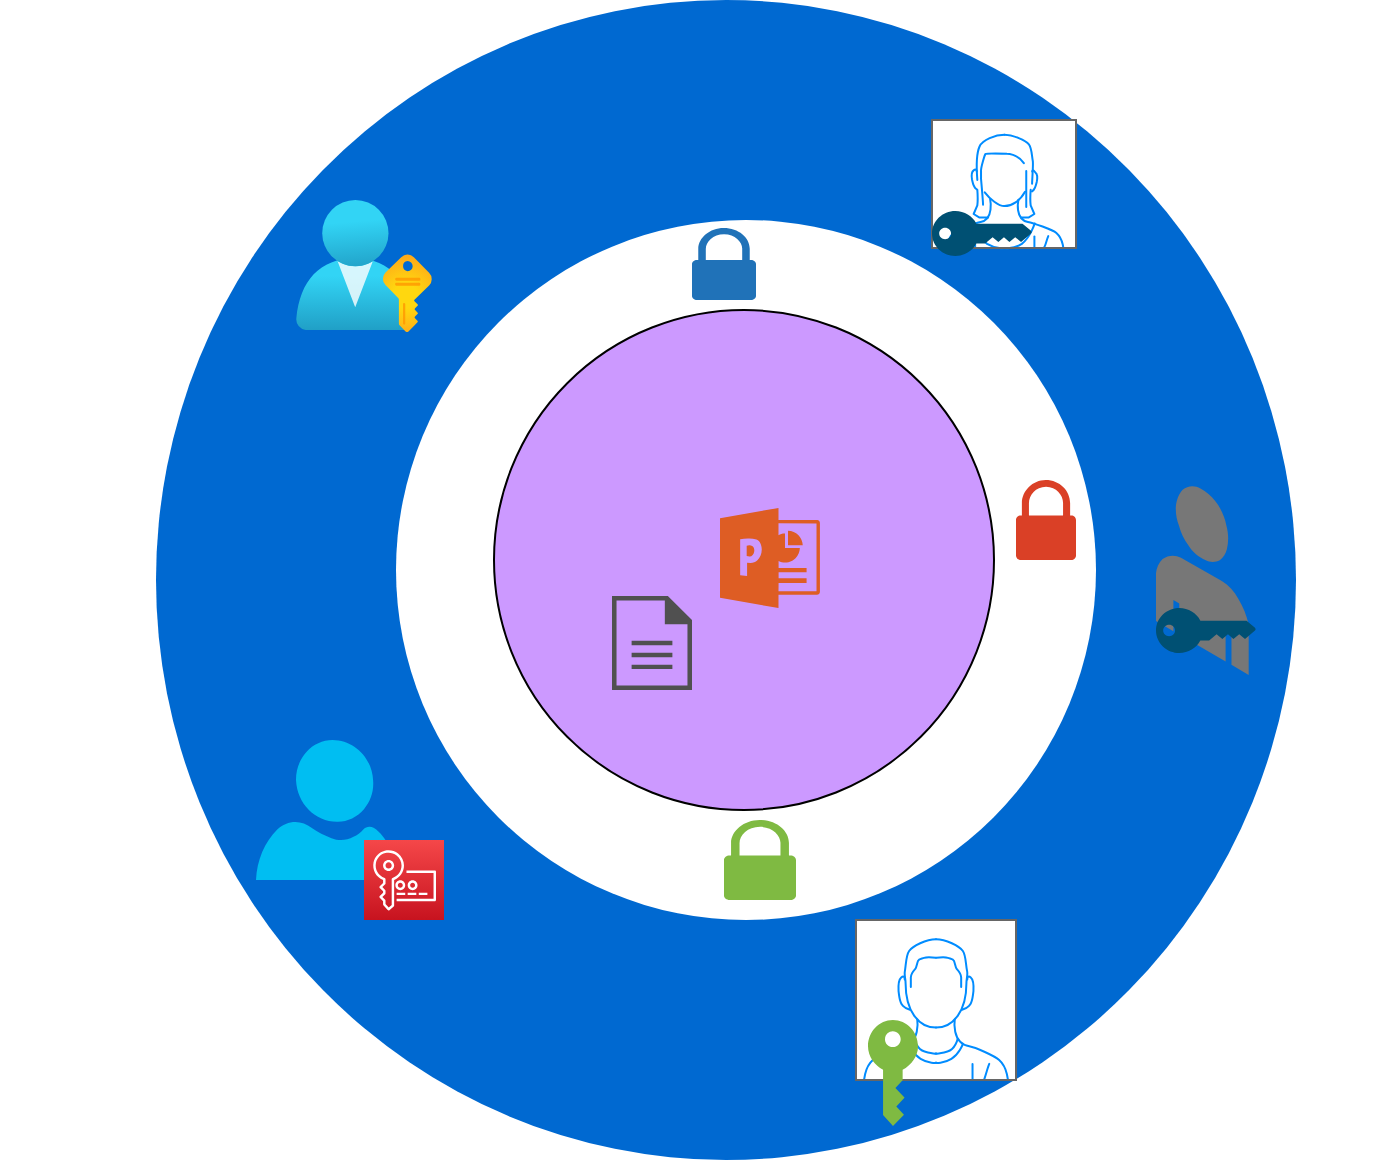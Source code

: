 <mxfile version="15.8.2" type="github">
  <diagram name="Page-1" id="3e8102d1-ef87-2e61-34e1-82d9a586fe2e">
    <mxGraphModel dx="946" dy="589" grid="1" gridSize="10" guides="1" tooltips="1" connect="1" arrows="1" fold="1" page="1" pageScale="1" pageWidth="1100" pageHeight="850" background="none" math="0" shadow="0">
      <root>
        <mxCell id="0" />
        <mxCell id="1" parent="0" />
        <mxCell id="70666756c84bb93c-1" value="" style="ellipse;whiteSpace=wrap;html=1;rounded=0;shadow=0;comic=0;strokeWidth=1;fontFamily=Verdana;fontSize=14;strokeColor=none;fillColor=#0069D1;" parent="1" vertex="1">
          <mxGeometry x="250" y="80" width="570" height="580" as="geometry" />
        </mxCell>
        <mxCell id="70666756c84bb93c-2" value="" style="ellipse;whiteSpace=wrap;html=1;rounded=0;shadow=0;comic=0;strokeWidth=1;fontFamily=Verdana;fontSize=22;strokeColor=none;fillColor=#ffffff;fontColor=#0069D1;fontStyle=1" parent="1" vertex="1">
          <mxGeometry x="370" y="190" width="350" height="350" as="geometry" />
        </mxCell>
        <mxCell id="x3NgYkP0MZVID1S3G_IZ-7" value="" style="aspect=fixed;html=1;points=[];align=center;image;fontSize=12;image=img/lib/azure2/azure_stack/User_Subscriptions.svg;" vertex="1" parent="1">
          <mxGeometry x="320" y="180" width="68" height="66" as="geometry" />
        </mxCell>
        <mxCell id="x3NgYkP0MZVID1S3G_IZ-10" value="" style="verticalLabelPosition=bottom;html=1;verticalAlign=top;align=center;strokeColor=none;fillColor=#00BEF2;shape=mxgraph.azure.user;" vertex="1" parent="1">
          <mxGeometry x="300" y="450" width="70" height="70" as="geometry" />
        </mxCell>
        <mxCell id="x3NgYkP0MZVID1S3G_IZ-11" value="" style="verticalLabelPosition=bottom;shadow=0;dashed=0;align=center;html=1;verticalAlign=top;strokeWidth=1;shape=mxgraph.mockup.containers.userFemale;strokeColor=#666666;strokeColor2=#008cff;" vertex="1" parent="1">
          <mxGeometry x="638" y="140" width="72" height="64" as="geometry" />
        </mxCell>
        <mxCell id="x3NgYkP0MZVID1S3G_IZ-12" value="" style="verticalLabelPosition=bottom;shadow=0;dashed=0;align=center;html=1;verticalAlign=top;strokeWidth=1;shape=mxgraph.mockup.containers.userMale;strokeColor=#666666;strokeColor2=#008cff;" vertex="1" parent="1">
          <mxGeometry x="600" y="540" width="80" height="80" as="geometry" />
        </mxCell>
        <mxCell id="x3NgYkP0MZVID1S3G_IZ-13" value="" style="verticalLabelPosition=bottom;html=1;verticalAlign=top;strokeWidth=1;align=center;outlineConnect=0;dashed=0;outlineConnect=0;shape=mxgraph.aws3d.end_user;strokeColor=none;fillColor=#777777;aspect=fixed;" vertex="1" parent="1">
          <mxGeometry x="750" y="322.5" width="46.34" height="95" as="geometry" />
        </mxCell>
        <mxCell id="x3NgYkP0MZVID1S3G_IZ-14" value="" style="points=[[0,0.5,0],[0.24,0,0],[0.5,0.28,0],[0.995,0.475,0],[0.5,0.72,0],[0.24,1,0]];verticalLabelPosition=bottom;sketch=0;html=1;verticalAlign=top;aspect=fixed;align=center;pointerEvents=1;shape=mxgraph.cisco19.key;fillColor=#005073;strokeColor=none;" vertex="1" parent="1">
          <mxGeometry x="638" y="185.5" width="50" height="22.5" as="geometry" />
        </mxCell>
        <mxCell id="x3NgYkP0MZVID1S3G_IZ-15" value="" style="points=[[0,0.5,0],[0.24,0,0],[0.5,0.28,0],[0.995,0.475,0],[0.5,0.72,0],[0.24,1,0]];verticalLabelPosition=bottom;sketch=0;html=1;verticalAlign=top;aspect=fixed;align=center;pointerEvents=1;shape=mxgraph.cisco19.key;fillColor=#005073;strokeColor=none;" vertex="1" parent="1">
          <mxGeometry x="750" y="384" width="50" height="22.5" as="geometry" />
        </mxCell>
        <mxCell id="x3NgYkP0MZVID1S3G_IZ-17" value="" style="sketch=0;points=[[0,0,0],[0.25,0,0],[0.5,0,0],[0.75,0,0],[1,0,0],[0,1,0],[0.25,1,0],[0.5,1,0],[0.75,1,0],[1,1,0],[0,0.25,0],[0,0.5,0],[0,0.75,0],[1,0.25,0],[1,0.5,0],[1,0.75,0]];outlineConnect=0;fontColor=#232F3E;gradientColor=#F54749;gradientDirection=north;fillColor=#C7131F;strokeColor=#ffffff;dashed=0;verticalLabelPosition=bottom;verticalAlign=top;align=center;html=1;fontSize=12;fontStyle=0;aspect=fixed;shape=mxgraph.aws4.resourceIcon;resIcon=mxgraph.aws4.key_management_service;" vertex="1" parent="1">
          <mxGeometry x="354" y="500" width="40" height="40" as="geometry" />
        </mxCell>
        <mxCell id="x3NgYkP0MZVID1S3G_IZ-18" value="" style="sketch=0;pointerEvents=1;shadow=0;dashed=0;html=1;strokeColor=none;labelPosition=center;verticalLabelPosition=bottom;verticalAlign=top;outlineConnect=0;align=center;shape=mxgraph.office.security.lock_protected;fillColor=#2072B8;" vertex="1" parent="1">
          <mxGeometry x="518" y="194" width="32" height="36" as="geometry" />
        </mxCell>
        <mxCell id="x3NgYkP0MZVID1S3G_IZ-19" value="" style="sketch=0;pointerEvents=1;shadow=0;dashed=0;html=1;strokeColor=none;labelPosition=center;verticalLabelPosition=bottom;verticalAlign=top;outlineConnect=0;align=center;shape=mxgraph.office.security.lock_protected;fillColor=#DA4026;" vertex="1" parent="1">
          <mxGeometry x="680" y="320" width="30" height="40" as="geometry" />
        </mxCell>
        <mxCell id="x3NgYkP0MZVID1S3G_IZ-20" value="" style="shape=image;html=1;verticalAlign=top;verticalLabelPosition=bottom;labelBackgroundColor=#ffffff;imageAspect=0;aspect=fixed;image=https://cdn2.iconfinder.com/data/icons/woothemes/PNG/intruder.png" vertex="1" parent="1">
          <mxGeometry x="183" y="130" width="78" height="78" as="geometry" />
        </mxCell>
        <mxCell id="x3NgYkP0MZVID1S3G_IZ-21" value="" style="shape=image;html=1;verticalAlign=top;verticalLabelPosition=bottom;labelBackgroundColor=#ffffff;imageAspect=0;aspect=fixed;image=https://cdn0.iconfinder.com/data/icons/kameleon-free-pack-rounded/110/Hacker-128.png" vertex="1" parent="1">
          <mxGeometry x="780" y="112.5" width="90" height="90" as="geometry" />
        </mxCell>
        <mxCell id="x3NgYkP0MZVID1S3G_IZ-22" value="" style="shape=image;html=1;verticalAlign=top;verticalLabelPosition=bottom;labelBackgroundColor=#ffffff;imageAspect=0;aspect=fixed;image=https://cdn1.iconfinder.com/data/icons/competitive-strategy-and-corporate-training/512/567_Detective_hacker_incognito_spy_thief_cyber_spot_security-128.png" vertex="1" parent="1">
          <mxGeometry x="780" y="562" width="88" height="88" as="geometry" />
        </mxCell>
        <mxCell id="x3NgYkP0MZVID1S3G_IZ-23" value="" style="shape=image;html=1;verticalAlign=top;verticalLabelPosition=bottom;labelBackgroundColor=#ffffff;imageAspect=0;aspect=fixed;image=https://cdn0.iconfinder.com/data/icons/kameleon-free-pack/110/Hacker-128.png" vertex="1" parent="1">
          <mxGeometry x="172" y="530" width="100" height="100" as="geometry" />
        </mxCell>
        <mxCell id="x3NgYkP0MZVID1S3G_IZ-25" value="" style="sketch=0;pointerEvents=1;shadow=0;dashed=0;html=1;strokeColor=none;labelPosition=center;verticalLabelPosition=bottom;verticalAlign=top;outlineConnect=0;align=center;shape=mxgraph.office.security.key_permissions;fillColor=#7FBA42;" vertex="1" parent="1">
          <mxGeometry x="606" y="590" width="25" height="53" as="geometry" />
        </mxCell>
        <mxCell id="x3NgYkP0MZVID1S3G_IZ-26" value="" style="sketch=0;pointerEvents=1;shadow=0;dashed=0;html=1;strokeColor=none;labelPosition=center;verticalLabelPosition=bottom;verticalAlign=top;outlineConnect=0;align=center;shape=mxgraph.office.security.lock_protected;fillColor=#7FBA42;" vertex="1" parent="1">
          <mxGeometry x="534" y="490" width="36" height="40" as="geometry" />
        </mxCell>
        <mxCell id="x3NgYkP0MZVID1S3G_IZ-28" value="" style="ellipse;whiteSpace=wrap;html=1;aspect=fixed;fillColor=#CC99FF;" vertex="1" parent="1">
          <mxGeometry x="419" y="235" width="250" height="250" as="geometry" />
        </mxCell>
        <mxCell id="x3NgYkP0MZVID1S3G_IZ-2" value="" style="sketch=0;aspect=fixed;pointerEvents=1;shadow=0;dashed=0;html=1;strokeColor=none;labelPosition=center;verticalLabelPosition=bottom;verticalAlign=top;align=center;shape=mxgraph.mscae.other.powerpoint;fillColor=#DE5D24;" vertex="1" parent="1">
          <mxGeometry x="532" y="334" width="50" height="50" as="geometry" />
        </mxCell>
        <mxCell id="x3NgYkP0MZVID1S3G_IZ-3" value="" style="shape=image;html=1;verticalAlign=top;verticalLabelPosition=bottom;labelBackgroundColor=#ffffff;imageAspect=0;aspect=fixed;image=https://cdn0.iconfinder.com/data/icons/logos-microsoft-office-365/128/Microsoft_Office-10-128.png" vertex="1" parent="1">
          <mxGeometry x="468" y="274" width="60" height="60" as="geometry" />
        </mxCell>
        <mxCell id="x3NgYkP0MZVID1S3G_IZ-5" value="" style="sketch=0;pointerEvents=1;shadow=0;dashed=0;html=1;strokeColor=none;fillColor=#505050;labelPosition=center;verticalLabelPosition=bottom;verticalAlign=top;outlineConnect=0;align=center;shape=mxgraph.office.concepts.document;" vertex="1" parent="1">
          <mxGeometry x="478" y="378" width="40" height="47" as="geometry" />
        </mxCell>
        <mxCell id="x3NgYkP0MZVID1S3G_IZ-4" value="" style="shape=image;html=1;verticalAlign=top;verticalLabelPosition=bottom;labelBackgroundColor=#ffffff;imageAspect=0;aspect=fixed;image=https://cdn0.iconfinder.com/data/icons/logos-microsoft-office-365/128/Microsoft_Office-02-128.png" vertex="1" parent="1">
          <mxGeometry x="570" y="264" width="50" height="50" as="geometry" />
        </mxCell>
        <mxCell id="x3NgYkP0MZVID1S3G_IZ-30" value="" style="shape=image;html=1;verticalAlign=top;verticalLabelPosition=bottom;labelBackgroundColor=#ffffff;imageAspect=0;aspect=fixed;image=https://cdn1.iconfinder.com/data/icons/material-core/23/lock-outline-128.png;fillColor=#E4FFD9;" vertex="1" parent="1">
          <mxGeometry x="372" y="320" width="47" height="47" as="geometry" />
        </mxCell>
        <mxCell id="x3NgYkP0MZVID1S3G_IZ-31" value="" style="shape=image;html=1;verticalAlign=top;verticalLabelPosition=bottom;labelBackgroundColor=#ffffff;imageAspect=0;aspect=fixed;image=https://cdn0.iconfinder.com/data/icons/logos-microsoft-office-365/128/Microsoft_Office_Mesa_de_trabajo_1-128.png;fillColor=#CC99FF;" vertex="1" parent="1">
          <mxGeometry x="592.5" y="375.5" width="52" height="52" as="geometry" />
        </mxCell>
      </root>
    </mxGraphModel>
  </diagram>
</mxfile>
